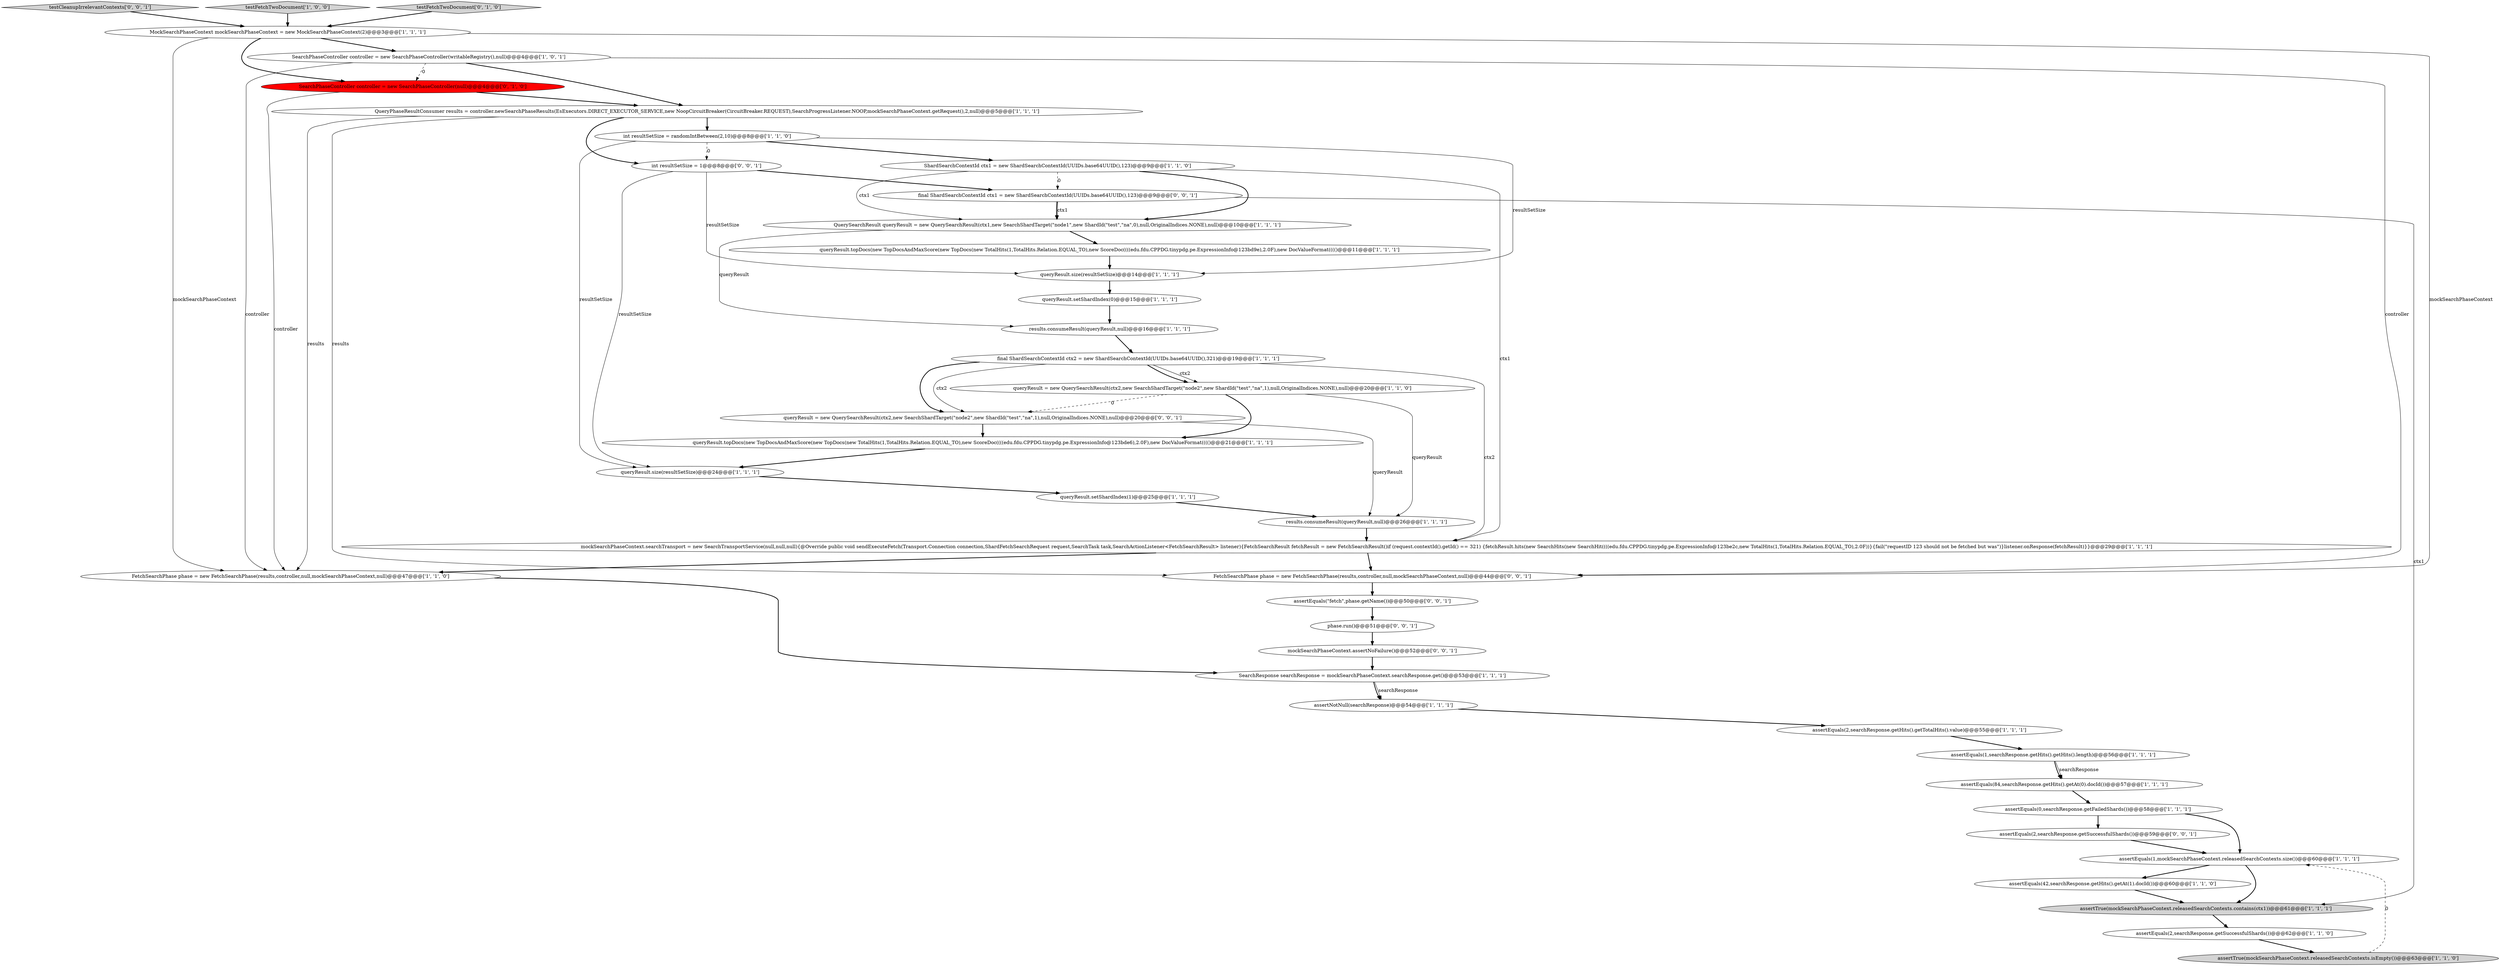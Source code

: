 digraph {
34 [style = filled, label = "final ShardSearchContextId ctx1 = new ShardSearchContextId(UUIDs.base64UUID(),123)@@@9@@@['0', '0', '1']", fillcolor = white, shape = ellipse image = "AAA0AAABBB3BBB"];
38 [style = filled, label = "testCleanupIrrelevantContexts['0', '0', '1']", fillcolor = lightgray, shape = diamond image = "AAA0AAABBB3BBB"];
21 [style = filled, label = "assertEquals(1,searchResponse.getHits().getHits().length)@@@56@@@['1', '1', '1']", fillcolor = white, shape = ellipse image = "AAA0AAABBB1BBB"];
0 [style = filled, label = "assertEquals(84,searchResponse.getHits().getAt(0).docId())@@@57@@@['1', '1', '1']", fillcolor = white, shape = ellipse image = "AAA0AAABBB1BBB"];
17 [style = filled, label = "queryResult.setShardIndex(1)@@@25@@@['1', '1', '1']", fillcolor = white, shape = ellipse image = "AAA0AAABBB1BBB"];
35 [style = filled, label = "queryResult = new QuerySearchResult(ctx2,new SearchShardTarget(\"node2\",new ShardId(\"test\",\"na\",1),null,OriginalIndices.NONE),null)@@@20@@@['0', '0', '1']", fillcolor = white, shape = ellipse image = "AAA0AAABBB3BBB"];
13 [style = filled, label = "queryResult.size(resultSetSize)@@@14@@@['1', '1', '1']", fillcolor = white, shape = ellipse image = "AAA0AAABBB1BBB"];
11 [style = filled, label = "MockSearchPhaseContext mockSearchPhaseContext = new MockSearchPhaseContext(2)@@@3@@@['1', '1', '1']", fillcolor = white, shape = ellipse image = "AAA0AAABBB1BBB"];
2 [style = filled, label = "SearchResponse searchResponse = mockSearchPhaseContext.searchResponse.get()@@@53@@@['1', '1', '1']", fillcolor = white, shape = ellipse image = "AAA0AAABBB1BBB"];
8 [style = filled, label = "mockSearchPhaseContext.searchTransport = new SearchTransportService(null,null,null){@Override public void sendExecuteFetch(Transport.Connection connection,ShardFetchSearchRequest request,SearchTask task,SearchActionListener<FetchSearchResult> listener){FetchSearchResult fetchResult = new FetchSearchResult()if (request.contextId().getId() == 321) {fetchResult.hits(new SearchHits(new SearchHit((((edu.fdu.CPPDG.tinypdg.pe.ExpressionInfo@123be2c,new TotalHits(1,TotalHits.Relation.EQUAL_TO),2.0F))}{fail(\"requestID 123 should not be fetched but was\")}listener.onResponse(fetchResult)}}@@@29@@@['1', '1', '1']", fillcolor = white, shape = ellipse image = "AAA0AAABBB1BBB"];
7 [style = filled, label = "assertEquals(2,searchResponse.getSuccessfulShards())@@@62@@@['1', '1', '0']", fillcolor = white, shape = ellipse image = "AAA0AAABBB1BBB"];
10 [style = filled, label = "assertTrue(mockSearchPhaseContext.releasedSearchContexts.isEmpty())@@@63@@@['1', '1', '0']", fillcolor = lightgray, shape = ellipse image = "AAA0AAABBB1BBB"];
26 [style = filled, label = "results.consumeResult(queryResult,null)@@@16@@@['1', '1', '1']", fillcolor = white, shape = ellipse image = "AAA0AAABBB1BBB"];
25 [style = filled, label = "int resultSetSize = randomIntBetween(2,10)@@@8@@@['1', '1', '0']", fillcolor = white, shape = ellipse image = "AAA0AAABBB1BBB"];
16 [style = filled, label = "testFetchTwoDocument['1', '0', '0']", fillcolor = lightgray, shape = diamond image = "AAA0AAABBB1BBB"];
30 [style = filled, label = "testFetchTwoDocument['0', '1', '0']", fillcolor = lightgray, shape = diamond image = "AAA0AAABBB2BBB"];
36 [style = filled, label = "mockSearchPhaseContext.assertNoFailure()@@@52@@@['0', '0', '1']", fillcolor = white, shape = ellipse image = "AAA0AAABBB3BBB"];
39 [style = filled, label = "assertEquals(2,searchResponse.getSuccessfulShards())@@@59@@@['0', '0', '1']", fillcolor = white, shape = ellipse image = "AAA0AAABBB3BBB"];
23 [style = filled, label = "queryResult.topDocs(new TopDocsAndMaxScore(new TopDocs(new TotalHits(1,TotalHits.Relation.EQUAL_TO),new ScoreDoc((((edu.fdu.CPPDG.tinypdg.pe.ExpressionInfo@123bd9e),2.0F),new DocValueFormat(((()@@@11@@@['1', '1', '1']", fillcolor = white, shape = ellipse image = "AAA0AAABBB1BBB"];
32 [style = filled, label = "phase.run()@@@51@@@['0', '0', '1']", fillcolor = white, shape = ellipse image = "AAA0AAABBB3BBB"];
1 [style = filled, label = "QuerySearchResult queryResult = new QuerySearchResult(ctx1,new SearchShardTarget(\"node1\",new ShardId(\"test\",\"na\",0),null,OriginalIndices.NONE),null)@@@10@@@['1', '1', '1']", fillcolor = white, shape = ellipse image = "AAA0AAABBB1BBB"];
19 [style = filled, label = "assertTrue(mockSearchPhaseContext.releasedSearchContexts.contains(ctx1))@@@61@@@['1', '1', '1']", fillcolor = lightgray, shape = ellipse image = "AAA0AAABBB1BBB"];
20 [style = filled, label = "queryResult = new QuerySearchResult(ctx2,new SearchShardTarget(\"node2\",new ShardId(\"test\",\"na\",1),null,OriginalIndices.NONE),null)@@@20@@@['1', '1', '0']", fillcolor = white, shape = ellipse image = "AAA0AAABBB1BBB"];
24 [style = filled, label = "assertEquals(0,searchResponse.getFailedShards())@@@58@@@['1', '1', '1']", fillcolor = white, shape = ellipse image = "AAA0AAABBB1BBB"];
29 [style = filled, label = "ShardSearchContextId ctx1 = new ShardSearchContextId(UUIDs.base64UUID(),123)@@@9@@@['1', '1', '0']", fillcolor = white, shape = ellipse image = "AAA0AAABBB1BBB"];
18 [style = filled, label = "queryResult.size(resultSetSize)@@@24@@@['1', '1', '1']", fillcolor = white, shape = ellipse image = "AAA0AAABBB1BBB"];
22 [style = filled, label = "QueryPhaseResultConsumer results = controller.newSearchPhaseResults(EsExecutors.DIRECT_EXECUTOR_SERVICE,new NoopCircuitBreaker(CircuitBreaker.REQUEST),SearchProgressListener.NOOP,mockSearchPhaseContext.getRequest(),2,null)@@@5@@@['1', '1', '1']", fillcolor = white, shape = ellipse image = "AAA0AAABBB1BBB"];
9 [style = filled, label = "FetchSearchPhase phase = new FetchSearchPhase(results,controller,null,mockSearchPhaseContext,null)@@@47@@@['1', '1', '0']", fillcolor = white, shape = ellipse image = "AAA0AAABBB1BBB"];
28 [style = filled, label = "results.consumeResult(queryResult,null)@@@26@@@['1', '1', '1']", fillcolor = white, shape = ellipse image = "AAA0AAABBB1BBB"];
14 [style = filled, label = "queryResult.setShardIndex(0)@@@15@@@['1', '1', '1']", fillcolor = white, shape = ellipse image = "AAA0AAABBB1BBB"];
31 [style = filled, label = "SearchPhaseController controller = new SearchPhaseController(null)@@@4@@@['0', '1', '0']", fillcolor = red, shape = ellipse image = "AAA1AAABBB2BBB"];
15 [style = filled, label = "final ShardSearchContextId ctx2 = new ShardSearchContextId(UUIDs.base64UUID(),321)@@@19@@@['1', '1', '1']", fillcolor = white, shape = ellipse image = "AAA0AAABBB1BBB"];
5 [style = filled, label = "queryResult.topDocs(new TopDocsAndMaxScore(new TopDocs(new TotalHits(1,TotalHits.Relation.EQUAL_TO),new ScoreDoc((((edu.fdu.CPPDG.tinypdg.pe.ExpressionInfo@123bde6),2.0F),new DocValueFormat(((()@@@21@@@['1', '1', '1']", fillcolor = white, shape = ellipse image = "AAA0AAABBB1BBB"];
27 [style = filled, label = "assertEquals(42,searchResponse.getHits().getAt(1).docId())@@@60@@@['1', '1', '0']", fillcolor = white, shape = ellipse image = "AAA0AAABBB1BBB"];
4 [style = filled, label = "assertNotNull(searchResponse)@@@54@@@['1', '1', '1']", fillcolor = white, shape = ellipse image = "AAA0AAABBB1BBB"];
33 [style = filled, label = "assertEquals(\"fetch\",phase.getName())@@@50@@@['0', '0', '1']", fillcolor = white, shape = ellipse image = "AAA0AAABBB3BBB"];
12 [style = filled, label = "assertEquals(2,searchResponse.getHits().getTotalHits().value)@@@55@@@['1', '1', '1']", fillcolor = white, shape = ellipse image = "AAA0AAABBB1BBB"];
6 [style = filled, label = "assertEquals(1,mockSearchPhaseContext.releasedSearchContexts.size())@@@60@@@['1', '1', '1']", fillcolor = white, shape = ellipse image = "AAA0AAABBB1BBB"];
37 [style = filled, label = "FetchSearchPhase phase = new FetchSearchPhase(results,controller,null,mockSearchPhaseContext,null)@@@44@@@['0', '0', '1']", fillcolor = white, shape = ellipse image = "AAA0AAABBB3BBB"];
40 [style = filled, label = "int resultSetSize = 1@@@8@@@['0', '0', '1']", fillcolor = white, shape = ellipse image = "AAA0AAABBB3BBB"];
3 [style = filled, label = "SearchPhaseController controller = new SearchPhaseController(writableRegistry(),null)@@@4@@@['1', '0', '1']", fillcolor = white, shape = ellipse image = "AAA0AAABBB1BBB"];
22->25 [style = bold, label=""];
16->11 [style = bold, label=""];
31->22 [style = bold, label=""];
29->34 [style = dashed, label="0"];
21->0 [style = bold, label=""];
3->9 [style = solid, label="controller"];
9->2 [style = bold, label=""];
7->10 [style = bold, label=""];
12->21 [style = bold, label=""];
34->1 [style = bold, label=""];
38->11 [style = bold, label=""];
15->20 [style = solid, label="ctx2"];
15->8 [style = solid, label="ctx2"];
3->31 [style = dashed, label="0"];
10->6 [style = dashed, label="0"];
24->39 [style = bold, label=""];
18->17 [style = bold, label=""];
25->40 [style = dashed, label="0"];
39->6 [style = bold, label=""];
5->18 [style = bold, label=""];
40->34 [style = bold, label=""];
6->19 [style = bold, label=""];
25->29 [style = bold, label=""];
34->1 [style = solid, label="ctx1"];
3->22 [style = bold, label=""];
2->4 [style = bold, label=""];
11->9 [style = solid, label="mockSearchPhaseContext"];
15->35 [style = bold, label=""];
1->23 [style = bold, label=""];
29->1 [style = solid, label="ctx1"];
20->28 [style = solid, label="queryResult"];
20->5 [style = bold, label=""];
22->9 [style = solid, label="results"];
14->26 [style = bold, label=""];
35->5 [style = bold, label=""];
11->31 [style = bold, label=""];
6->27 [style = bold, label=""];
30->11 [style = bold, label=""];
25->13 [style = solid, label="resultSetSize"];
17->28 [style = bold, label=""];
20->35 [style = dashed, label="0"];
35->28 [style = solid, label="queryResult"];
11->3 [style = bold, label=""];
23->13 [style = bold, label=""];
11->37 [style = solid, label="mockSearchPhaseContext"];
15->20 [style = bold, label=""];
36->2 [style = bold, label=""];
0->24 [style = bold, label=""];
28->8 [style = bold, label=""];
1->26 [style = solid, label="queryResult"];
31->9 [style = solid, label="controller"];
26->15 [style = bold, label=""];
29->8 [style = solid, label="ctx1"];
8->9 [style = bold, label=""];
25->18 [style = solid, label="resultSetSize"];
40->13 [style = solid, label="resultSetSize"];
4->12 [style = bold, label=""];
32->36 [style = bold, label=""];
40->18 [style = solid, label="resultSetSize"];
33->32 [style = bold, label=""];
27->19 [style = bold, label=""];
8->37 [style = bold, label=""];
29->1 [style = bold, label=""];
37->33 [style = bold, label=""];
22->37 [style = solid, label="results"];
24->6 [style = bold, label=""];
13->14 [style = bold, label=""];
19->7 [style = bold, label=""];
15->35 [style = solid, label="ctx2"];
34->19 [style = solid, label="ctx1"];
2->4 [style = solid, label="searchResponse"];
22->40 [style = bold, label=""];
21->0 [style = solid, label="searchResponse"];
3->37 [style = solid, label="controller"];
}
